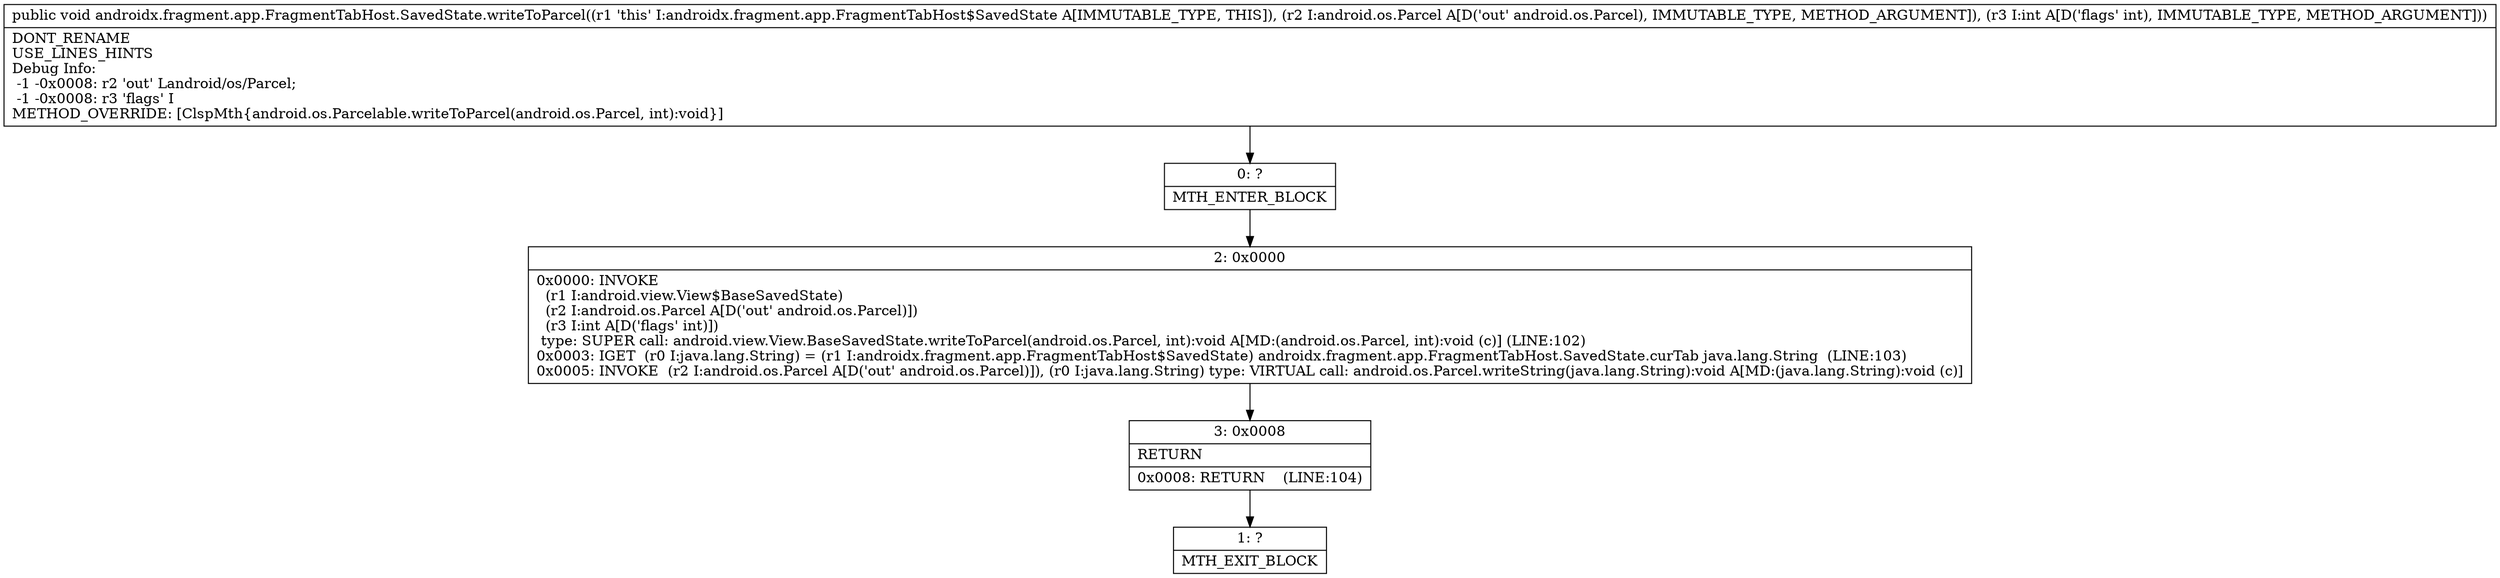 digraph "CFG forandroidx.fragment.app.FragmentTabHost.SavedState.writeToParcel(Landroid\/os\/Parcel;I)V" {
Node_0 [shape=record,label="{0\:\ ?|MTH_ENTER_BLOCK\l}"];
Node_2 [shape=record,label="{2\:\ 0x0000|0x0000: INVOKE  \l  (r1 I:android.view.View$BaseSavedState)\l  (r2 I:android.os.Parcel A[D('out' android.os.Parcel)])\l  (r3 I:int A[D('flags' int)])\l type: SUPER call: android.view.View.BaseSavedState.writeToParcel(android.os.Parcel, int):void A[MD:(android.os.Parcel, int):void (c)] (LINE:102)\l0x0003: IGET  (r0 I:java.lang.String) = (r1 I:androidx.fragment.app.FragmentTabHost$SavedState) androidx.fragment.app.FragmentTabHost.SavedState.curTab java.lang.String  (LINE:103)\l0x0005: INVOKE  (r2 I:android.os.Parcel A[D('out' android.os.Parcel)]), (r0 I:java.lang.String) type: VIRTUAL call: android.os.Parcel.writeString(java.lang.String):void A[MD:(java.lang.String):void (c)]\l}"];
Node_3 [shape=record,label="{3\:\ 0x0008|RETURN\l|0x0008: RETURN    (LINE:104)\l}"];
Node_1 [shape=record,label="{1\:\ ?|MTH_EXIT_BLOCK\l}"];
MethodNode[shape=record,label="{public void androidx.fragment.app.FragmentTabHost.SavedState.writeToParcel((r1 'this' I:androidx.fragment.app.FragmentTabHost$SavedState A[IMMUTABLE_TYPE, THIS]), (r2 I:android.os.Parcel A[D('out' android.os.Parcel), IMMUTABLE_TYPE, METHOD_ARGUMENT]), (r3 I:int A[D('flags' int), IMMUTABLE_TYPE, METHOD_ARGUMENT]))  | DONT_RENAME\lUSE_LINES_HINTS\lDebug Info:\l  \-1 \-0x0008: r2 'out' Landroid\/os\/Parcel;\l  \-1 \-0x0008: r3 'flags' I\lMETHOD_OVERRIDE: [ClspMth\{android.os.Parcelable.writeToParcel(android.os.Parcel, int):void\}]\l}"];
MethodNode -> Node_0;Node_0 -> Node_2;
Node_2 -> Node_3;
Node_3 -> Node_1;
}

